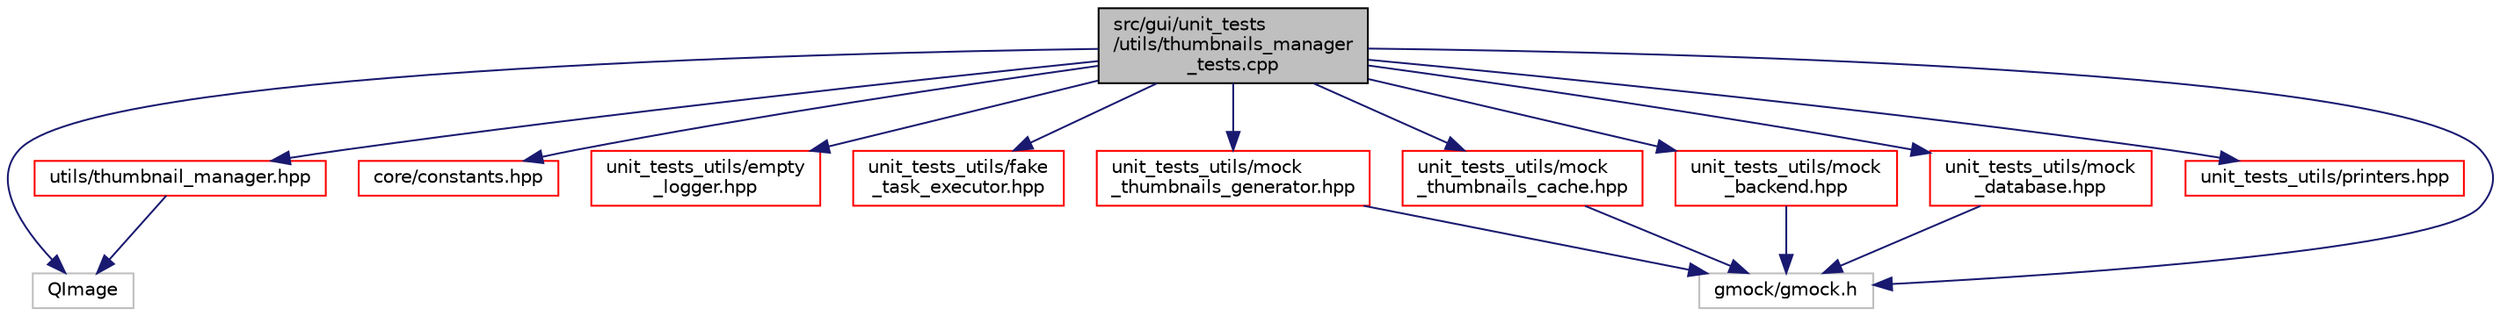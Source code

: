 digraph "src/gui/unit_tests/utils/thumbnails_manager_tests.cpp"
{
 // LATEX_PDF_SIZE
  edge [fontname="Helvetica",fontsize="10",labelfontname="Helvetica",labelfontsize="10"];
  node [fontname="Helvetica",fontsize="10",shape=record];
  Node1 [label="src/gui/unit_tests\l/utils/thumbnails_manager\l_tests.cpp",height=0.2,width=0.4,color="black", fillcolor="grey75", style="filled", fontcolor="black",tooltip=" "];
  Node1 -> Node2 [color="midnightblue",fontsize="10",style="solid",fontname="Helvetica"];
  Node2 [label="gmock/gmock.h",height=0.2,width=0.4,color="grey75", fillcolor="white", style="filled",tooltip=" "];
  Node1 -> Node3 [color="midnightblue",fontsize="10",style="solid",fontname="Helvetica"];
  Node3 [label="QImage",height=0.2,width=0.4,color="grey75", fillcolor="white", style="filled",tooltip=" "];
  Node1 -> Node4 [color="midnightblue",fontsize="10",style="solid",fontname="Helvetica"];
  Node4 [label="core/constants.hpp",height=0.2,width=0.4,color="red", fillcolor="white", style="filled",URL="$constants_8hpp.html",tooltip=" "];
  Node1 -> Node8 [color="midnightblue",fontsize="10",style="solid",fontname="Helvetica"];
  Node8 [label="unit_tests_utils/empty\l_logger.hpp",height=0.2,width=0.4,color="red", fillcolor="white", style="filled",URL="$empty__logger_8hpp.html",tooltip=" "];
  Node1 -> Node13 [color="midnightblue",fontsize="10",style="solid",fontname="Helvetica"];
  Node13 [label="unit_tests_utils/fake\l_task_executor.hpp",height=0.2,width=0.4,color="red", fillcolor="white", style="filled",URL="$fake__task__executor_8hpp.html",tooltip=" "];
  Node1 -> Node16 [color="midnightblue",fontsize="10",style="solid",fontname="Helvetica"];
  Node16 [label="unit_tests_utils/mock\l_thumbnails_generator.hpp",height=0.2,width=0.4,color="red", fillcolor="white", style="filled",URL="$mock__thumbnails__generator_8hpp.html",tooltip=" "];
  Node16 -> Node2 [color="midnightblue",fontsize="10",style="solid",fontname="Helvetica"];
  Node1 -> Node18 [color="midnightblue",fontsize="10",style="solid",fontname="Helvetica"];
  Node18 [label="unit_tests_utils/mock\l_thumbnails_cache.hpp",height=0.2,width=0.4,color="red", fillcolor="white", style="filled",URL="$mock__thumbnails__cache_8hpp.html",tooltip=" "];
  Node18 -> Node2 [color="midnightblue",fontsize="10",style="solid",fontname="Helvetica"];
  Node1 -> Node29 [color="midnightblue",fontsize="10",style="solid",fontname="Helvetica"];
  Node29 [label="unit_tests_utils/mock\l_backend.hpp",height=0.2,width=0.4,color="red", fillcolor="white", style="filled",URL="$mock__backend_8hpp.html",tooltip=" "];
  Node29 -> Node2 [color="midnightblue",fontsize="10",style="solid",fontname="Helvetica"];
  Node1 -> Node62 [color="midnightblue",fontsize="10",style="solid",fontname="Helvetica"];
  Node62 [label="unit_tests_utils/mock\l_database.hpp",height=0.2,width=0.4,color="red", fillcolor="white", style="filled",URL="$mock__database_8hpp.html",tooltip=" "];
  Node62 -> Node2 [color="midnightblue",fontsize="10",style="solid",fontname="Helvetica"];
  Node1 -> Node66 [color="midnightblue",fontsize="10",style="solid",fontname="Helvetica"];
  Node66 [label="unit_tests_utils/printers.hpp",height=0.2,width=0.4,color="red", fillcolor="white", style="filled",URL="$printers_8hpp.html",tooltip=" "];
  Node1 -> Node69 [color="midnightblue",fontsize="10",style="solid",fontname="Helvetica"];
  Node69 [label="utils/thumbnail_manager.hpp",height=0.2,width=0.4,color="red", fillcolor="white", style="filled",URL="$thumbnail__manager_8hpp.html",tooltip=" "];
  Node69 -> Node3 [color="midnightblue",fontsize="10",style="solid",fontname="Helvetica"];
}
